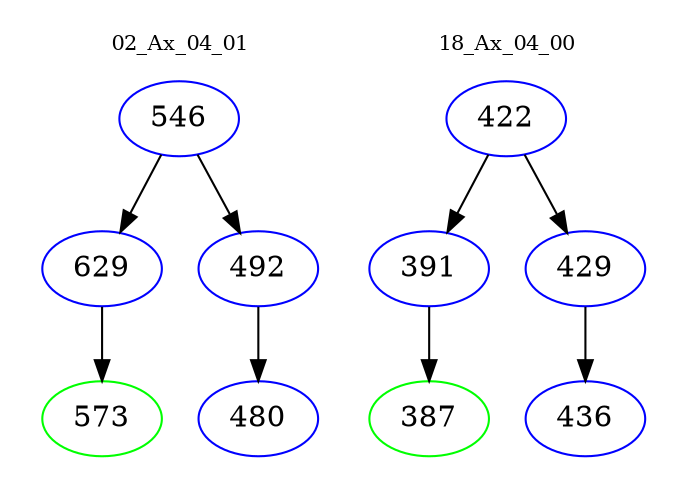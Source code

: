 digraph{
subgraph cluster_0 {
color = white
label = "02_Ax_04_01";
fontsize=10;
T0_546 [label="546", color="blue"]
T0_546 -> T0_629 [color="black"]
T0_629 [label="629", color="blue"]
T0_629 -> T0_573 [color="black"]
T0_573 [label="573", color="green"]
T0_546 -> T0_492 [color="black"]
T0_492 [label="492", color="blue"]
T0_492 -> T0_480 [color="black"]
T0_480 [label="480", color="blue"]
}
subgraph cluster_1 {
color = white
label = "18_Ax_04_00";
fontsize=10;
T1_422 [label="422", color="blue"]
T1_422 -> T1_391 [color="black"]
T1_391 [label="391", color="blue"]
T1_391 -> T1_387 [color="black"]
T1_387 [label="387", color="green"]
T1_422 -> T1_429 [color="black"]
T1_429 [label="429", color="blue"]
T1_429 -> T1_436 [color="black"]
T1_436 [label="436", color="blue"]
}
}
